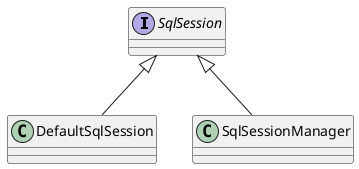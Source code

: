 @startuml
'https://plantuml.com/class-diagram

interface SqlSession
class DefaultSqlSession
class SqlSessionManager

SqlSession <|-- DefaultSqlSession
SqlSession <|-- SqlSessionManager


@enduml